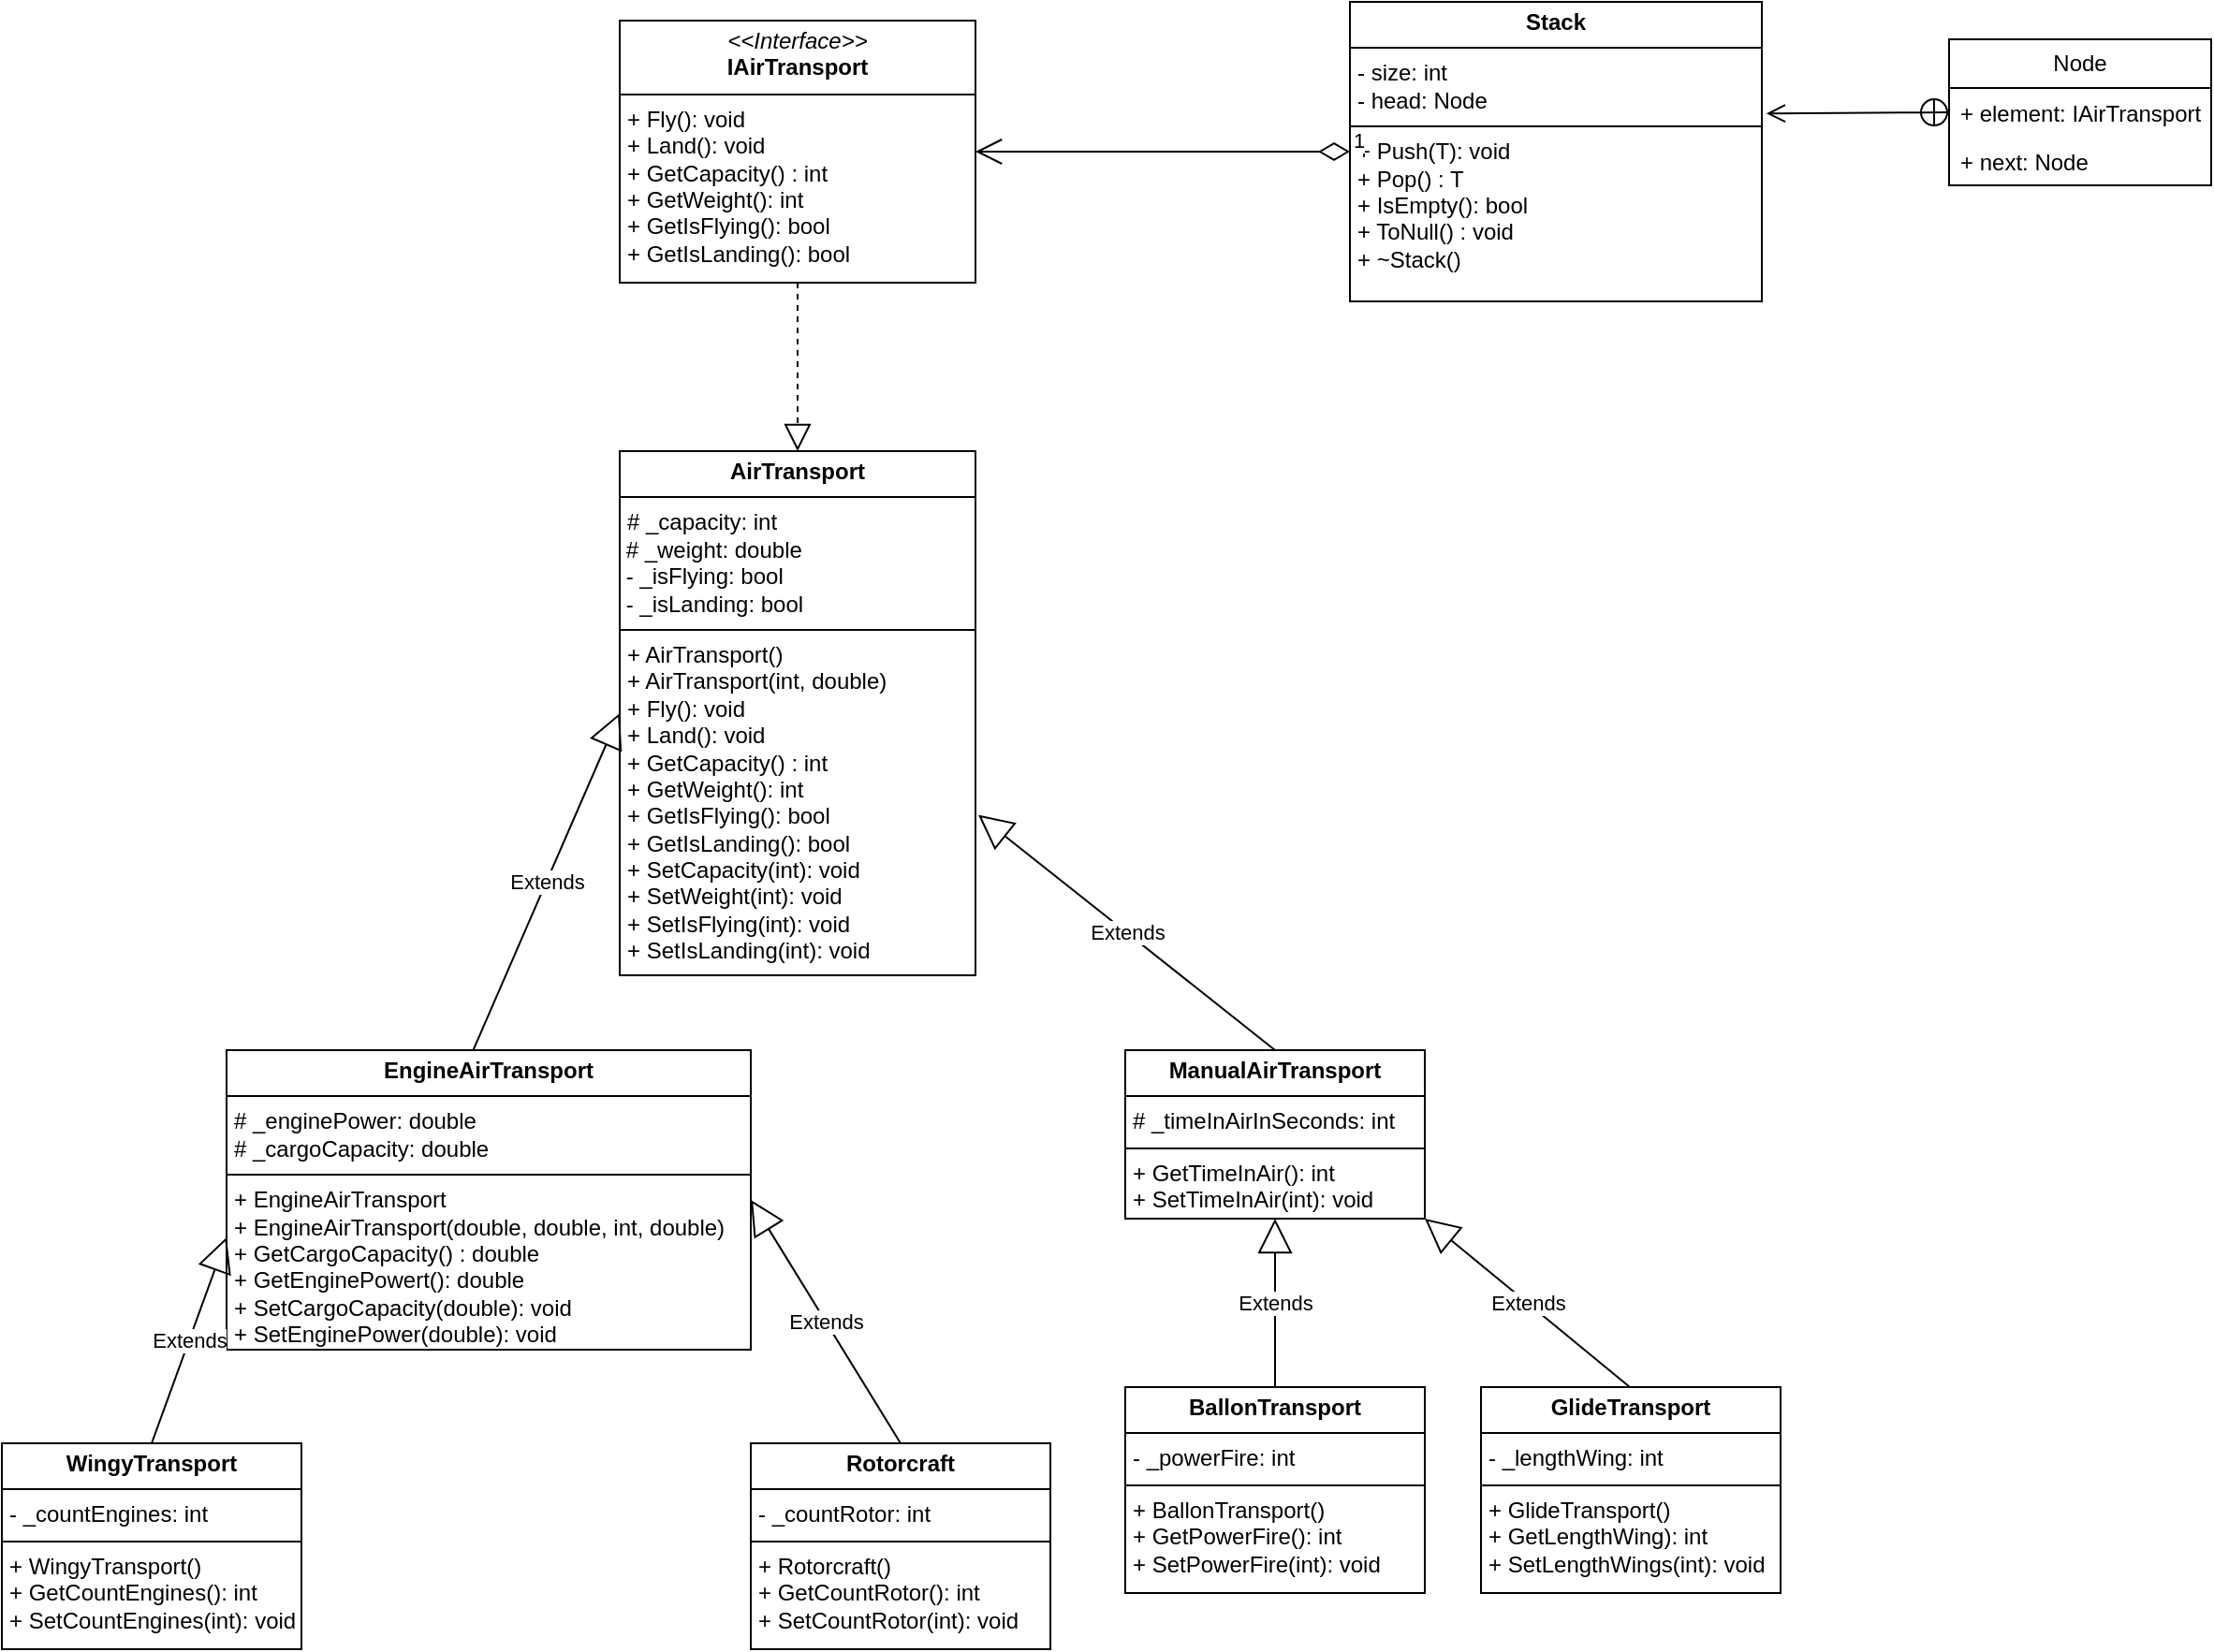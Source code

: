 <mxfile version="24.0.4" type="device">
  <diagram id="C5RBs43oDa-KdzZeNtuy" name="Page-1">
    <mxGraphModel dx="1167" dy="690" grid="1" gridSize="10" guides="1" tooltips="1" connect="1" arrows="1" fold="1" page="1" pageScale="1" pageWidth="827" pageHeight="1169" math="0" shadow="0">
      <root>
        <mxCell id="WIyWlLk6GJQsqaUBKTNV-0" />
        <mxCell id="WIyWlLk6GJQsqaUBKTNV-1" parent="WIyWlLk6GJQsqaUBKTNV-0" />
        <mxCell id="ae4CIs4Ke_tKLlUJFNcU-1" value="&lt;p style=&quot;margin:0px;margin-top:4px;text-align:center;&quot;&gt;&lt;i&gt;&amp;lt;&amp;lt;Interface&amp;gt;&amp;gt;&lt;/i&gt;&lt;br&gt;&lt;b&gt;IAirTransport&lt;/b&gt;&lt;/p&gt;&lt;hr size=&quot;1&quot; style=&quot;border-style:solid;&quot;&gt;&lt;p style=&quot;margin:0px;margin-left:4px;&quot;&gt;+ Fly(): void&lt;br&gt;+ Land(): void&lt;/p&gt;&lt;p style=&quot;margin:0px;margin-left:4px;&quot;&gt;+ GetCapacity() : int&lt;/p&gt;&lt;p style=&quot;margin:0px;margin-left:4px;&quot;&gt;+ GetWeight(): int&lt;/p&gt;&lt;p style=&quot;margin:0px;margin-left:4px;&quot;&gt;+ GetIsFlying(): bool&lt;/p&gt;&lt;p style=&quot;margin:0px;margin-left:4px;&quot;&gt;+ GetIsLanding(): bool&lt;/p&gt;" style="verticalAlign=top;align=left;overflow=fill;html=1;whiteSpace=wrap;" parent="WIyWlLk6GJQsqaUBKTNV-1" vertex="1">
          <mxGeometry x="330" y="180" width="190" height="140" as="geometry" />
        </mxCell>
        <mxCell id="ae4CIs4Ke_tKLlUJFNcU-6" value="&lt;p style=&quot;margin:0px;margin-top:4px;text-align:center;&quot;&gt;&lt;b&gt;AirTransport&lt;/b&gt;&lt;/p&gt;&lt;hr size=&quot;1&quot; style=&quot;border-style:solid;&quot;&gt;&lt;p style=&quot;margin:0px;margin-left:4px;&quot;&gt;# _capacity: int&lt;/p&gt;&amp;nbsp;# _weight: double&lt;div&gt;&amp;nbsp;- _isFlying: bool&lt;/div&gt;&lt;div&gt;&amp;nbsp;- _isLanding: bool&lt;br&gt;&lt;hr size=&quot;1&quot; style=&quot;border-style:solid;&quot;&gt;&lt;p style=&quot;margin: 0px 0px 0px 4px;&quot;&gt;+ AirTransport()&lt;/p&gt;&lt;p style=&quot;margin: 0px 0px 0px 4px;&quot;&gt;+ AirTransport(int, double)&lt;/p&gt;&lt;p style=&quot;margin: 0px 0px 0px 4px;&quot;&gt;+ Fly(): void&lt;br&gt;+ Land(): void&lt;/p&gt;&lt;p style=&quot;margin: 0px 0px 0px 4px;&quot;&gt;+ GetCapacity() : int&lt;/p&gt;&lt;p style=&quot;margin: 0px 0px 0px 4px;&quot;&gt;+ GetWeight(): int&lt;/p&gt;&lt;p style=&quot;margin: 0px 0px 0px 4px;&quot;&gt;+ GetIsFlying(): bool&lt;/p&gt;&lt;p style=&quot;margin: 0px 0px 0px 4px;&quot;&gt;+ GetIsLanding(): bool&lt;/p&gt;&lt;p style=&quot;margin: 0px 0px 0px 4px;&quot;&gt;+ SetCapacity(int): void&lt;/p&gt;&lt;p style=&quot;margin: 0px 0px 0px 4px;&quot;&gt;+ SetWeight(int): void&lt;/p&gt;&lt;p style=&quot;margin: 0px 0px 0px 4px;&quot;&gt;+ SetIsFlying(int): void&lt;/p&gt;&lt;p style=&quot;margin: 0px 0px 0px 4px;&quot;&gt;+ SetIsLanding(int): void&lt;/p&gt;&lt;/div&gt;" style="verticalAlign=top;align=left;overflow=fill;html=1;whiteSpace=wrap;" parent="WIyWlLk6GJQsqaUBKTNV-1" vertex="1">
          <mxGeometry x="330" y="410" width="190" height="280" as="geometry" />
        </mxCell>
        <mxCell id="ae4CIs4Ke_tKLlUJFNcU-7" value="" style="endArrow=block;dashed=1;endFill=0;endSize=12;html=1;rounded=0;exitX=0.5;exitY=1;exitDx=0;exitDy=0;entryX=0.5;entryY=0;entryDx=0;entryDy=0;" parent="WIyWlLk6GJQsqaUBKTNV-1" source="ae4CIs4Ke_tKLlUJFNcU-1" target="ae4CIs4Ke_tKLlUJFNcU-6" edge="1">
          <mxGeometry width="160" relative="1" as="geometry">
            <mxPoint x="110" y="350" as="sourcePoint" />
            <mxPoint x="530" y="350" as="targetPoint" />
          </mxGeometry>
        </mxCell>
        <mxCell id="ae4CIs4Ke_tKLlUJFNcU-8" value="&lt;p style=&quot;margin:0px;margin-top:4px;text-align:center;&quot;&gt;&lt;b&gt;EngineAirTransport&lt;/b&gt;&lt;/p&gt;&lt;hr size=&quot;1&quot; style=&quot;border-style:solid;&quot;&gt;&lt;p style=&quot;margin:0px;margin-left:4px;&quot;&gt;# _enginePower: double&lt;/p&gt;&lt;p style=&quot;margin:0px;margin-left:4px;&quot;&gt;# _cargoCapacity: double&lt;/p&gt;&lt;hr size=&quot;1&quot; style=&quot;border-style:solid;&quot;&gt;&lt;p style=&quot;margin: 0px 0px 0px 4px;&quot;&gt;+&amp;nbsp;&lt;span style=&quot;background-color: initial; text-align: center;&quot;&gt;EngineAirTransport&lt;/span&gt;&lt;/p&gt;&lt;p style=&quot;margin: 0px 0px 0px 4px;&quot;&gt;&lt;span style=&quot;background-color: initial; text-align: center;&quot;&gt;+&amp;nbsp;&lt;/span&gt;&lt;span style=&quot;text-align: center; background-color: initial;&quot;&gt;EngineAirTransport(double, double, int, double)&lt;/span&gt;&lt;/p&gt;&lt;p style=&quot;margin: 0px 0px 0px 4px;&quot;&gt;+ GetCargoCapacity() : double&lt;/p&gt;&lt;p style=&quot;margin: 0px 0px 0px 4px;&quot;&gt;+ GetEnginePowert(): double&lt;/p&gt;&lt;p style=&quot;margin: 0px 0px 0px 4px;&quot;&gt;+ SetCargoCapacity(double): void&lt;/p&gt;&lt;p style=&quot;margin: 0px 0px 0px 4px;&quot;&gt;+ SetEnginePower(double): void&lt;/p&gt;" style="verticalAlign=top;align=left;overflow=fill;html=1;whiteSpace=wrap;" parent="WIyWlLk6GJQsqaUBKTNV-1" vertex="1">
          <mxGeometry x="120" y="730" width="280" height="160" as="geometry" />
        </mxCell>
        <mxCell id="ae4CIs4Ke_tKLlUJFNcU-9" value="Extends" style="endArrow=block;endSize=16;endFill=0;html=1;rounded=0;exitX=0.5;exitY=0;exitDx=0;exitDy=0;entryX=0;entryY=0.625;entryDx=0;entryDy=0;entryPerimeter=0;" parent="WIyWlLk6GJQsqaUBKTNV-1" source="ae4CIs4Ke_tKLlUJFNcU-14" target="ae4CIs4Ke_tKLlUJFNcU-8" edge="1">
          <mxGeometry width="160" relative="1" as="geometry">
            <mxPoint x="350" y="950" as="sourcePoint" />
            <mxPoint x="110" y="910" as="targetPoint" />
          </mxGeometry>
        </mxCell>
        <mxCell id="ae4CIs4Ke_tKLlUJFNcU-10" value="&lt;p style=&quot;margin:0px;margin-top:4px;text-align:center;&quot;&gt;&lt;b&gt;ManualAirTransport&lt;/b&gt;&lt;/p&gt;&lt;hr size=&quot;1&quot; style=&quot;border-style:solid;&quot;&gt;&lt;p style=&quot;margin:0px;margin-left:4px;&quot;&gt;# _timeInAirInSeconds: int&lt;/p&gt;&lt;hr size=&quot;1&quot; style=&quot;border-style:solid;&quot;&gt;&lt;p style=&quot;margin: 0px 0px 0px 4px;&quot;&gt;+ GetTimeInAir(): int&lt;/p&gt;&lt;p style=&quot;margin: 0px 0px 0px 4px;&quot;&gt;+ SetTimeInAir(int): void&lt;/p&gt;" style="verticalAlign=top;align=left;overflow=fill;html=1;whiteSpace=wrap;" parent="WIyWlLk6GJQsqaUBKTNV-1" vertex="1">
          <mxGeometry x="600" y="730" width="160" height="90" as="geometry" />
        </mxCell>
        <mxCell id="ae4CIs4Ke_tKLlUJFNcU-11" value="Extends" style="endArrow=block;endSize=16;endFill=0;html=1;rounded=0;entryX=1.008;entryY=0.694;entryDx=0;entryDy=0;exitX=0.5;exitY=0;exitDx=0;exitDy=0;entryPerimeter=0;" parent="WIyWlLk6GJQsqaUBKTNV-1" source="ae4CIs4Ke_tKLlUJFNcU-10" target="ae4CIs4Ke_tKLlUJFNcU-6" edge="1">
          <mxGeometry width="160" relative="1" as="geometry">
            <mxPoint x="640" y="700" as="sourcePoint" />
            <mxPoint x="840" y="590" as="targetPoint" />
          </mxGeometry>
        </mxCell>
        <mxCell id="ae4CIs4Ke_tKLlUJFNcU-14" value="&lt;p style=&quot;margin:0px;margin-top:4px;text-align:center;&quot;&gt;&lt;b&gt;WingyTransport&lt;/b&gt;&lt;br&gt;&lt;/p&gt;&lt;hr size=&quot;1&quot; style=&quot;border-style:solid;&quot;&gt;&lt;p style=&quot;margin:0px;margin-left:4px;&quot;&gt;- _countEngines: int&lt;/p&gt;&lt;hr size=&quot;1&quot; style=&quot;border-style:solid;&quot;&gt;&lt;p style=&quot;margin: 0px 0px 0px 4px;&quot;&gt;+&amp;nbsp;&lt;span style=&quot;background-color: initial; text-align: center;&quot;&gt;WingyTransport()&lt;/span&gt;&lt;/p&gt;&lt;p style=&quot;margin: 0px 0px 0px 4px;&quot;&gt;+ GetCountEngines(): int&lt;/p&gt;&lt;p style=&quot;margin: 0px 0px 0px 4px;&quot;&gt;+ SetCountEngines(int): void&lt;/p&gt;" style="verticalAlign=top;align=left;overflow=fill;html=1;whiteSpace=wrap;" parent="WIyWlLk6GJQsqaUBKTNV-1" vertex="1">
          <mxGeometry y="940" width="160" height="110" as="geometry" />
        </mxCell>
        <mxCell id="ae4CIs4Ke_tKLlUJFNcU-15" value="&lt;p style=&quot;margin:0px;margin-top:4px;text-align:center;&quot;&gt;&lt;b&gt;Rotorcraft&lt;/b&gt;&lt;br&gt;&lt;/p&gt;&lt;hr size=&quot;1&quot; style=&quot;border-style:solid;&quot;&gt;&lt;p style=&quot;margin:0px;margin-left:4px;&quot;&gt;- _countRotor: int&lt;/p&gt;&lt;hr size=&quot;1&quot; style=&quot;border-style:solid;&quot;&gt;&lt;p style=&quot;margin: 0px 0px 0px 4px;&quot;&gt;&lt;span style=&quot;background-color: initial;&quot;&gt;+&amp;nbsp;&lt;/span&gt;&lt;span style=&quot;background-color: initial; text-align: left;&quot;&gt;Rotorcraft()&lt;/span&gt;&lt;br&gt;&lt;/p&gt;&lt;p style=&quot;margin: 0px 0px 0px 4px;&quot;&gt;+ GetCountRotor(): int&lt;/p&gt;&lt;p style=&quot;margin: 0px 0px 0px 4px;&quot;&gt;+ SetCountRotor(int): void&lt;/p&gt;" style="verticalAlign=top;align=left;overflow=fill;html=1;whiteSpace=wrap;" parent="WIyWlLk6GJQsqaUBKTNV-1" vertex="1">
          <mxGeometry x="400" y="940" width="160" height="110" as="geometry" />
        </mxCell>
        <mxCell id="ae4CIs4Ke_tKLlUJFNcU-16" value="Extends" style="endArrow=block;endSize=16;endFill=0;html=1;rounded=0;exitX=0.5;exitY=0;exitDx=0;exitDy=0;entryX=1;entryY=0.5;entryDx=0;entryDy=0;" parent="WIyWlLk6GJQsqaUBKTNV-1" source="ae4CIs4Ke_tKLlUJFNcU-15" target="ae4CIs4Ke_tKLlUJFNcU-8" edge="1">
          <mxGeometry width="160" relative="1" as="geometry">
            <mxPoint x="480" y="950" as="sourcePoint" />
            <mxPoint x="530" y="830" as="targetPoint" />
          </mxGeometry>
        </mxCell>
        <mxCell id="ae4CIs4Ke_tKLlUJFNcU-17" value="Extends" style="endArrow=block;endSize=16;endFill=0;html=1;rounded=0;entryX=0;entryY=0.5;entryDx=0;entryDy=0;exitX=0.47;exitY=0.002;exitDx=0;exitDy=0;exitPerimeter=0;" parent="WIyWlLk6GJQsqaUBKTNV-1" source="ae4CIs4Ke_tKLlUJFNcU-8" target="ae4CIs4Ke_tKLlUJFNcU-6" edge="1">
          <mxGeometry width="160" relative="1" as="geometry">
            <mxPoint x="278" y="711" as="sourcePoint" />
            <mxPoint x="120" y="585" as="targetPoint" />
          </mxGeometry>
        </mxCell>
        <mxCell id="ae4CIs4Ke_tKLlUJFNcU-18" value="&lt;p style=&quot;margin:0px;margin-top:4px;text-align:center;&quot;&gt;&lt;b&gt;BallonTransport&lt;/b&gt;&lt;br&gt;&lt;/p&gt;&lt;hr size=&quot;1&quot; style=&quot;border-style:solid;&quot;&gt;&lt;p style=&quot;margin:0px;margin-left:4px;&quot;&gt;- _powerFire: int&lt;/p&gt;&lt;hr size=&quot;1&quot; style=&quot;border-style:solid;&quot;&gt;&lt;p style=&quot;margin: 0px 0px 0px 4px;&quot;&gt;&lt;span style=&quot;background-color: initial;&quot;&gt;+&amp;nbsp;&lt;/span&gt;&lt;span style=&quot;background-color: initial; text-align: left;&quot;&gt;BallonTransport()&lt;/span&gt;&lt;br&gt;&lt;/p&gt;&lt;p style=&quot;margin: 0px 0px 0px 4px;&quot;&gt;+ GetPowerFire(): int&lt;/p&gt;&lt;p style=&quot;margin: 0px 0px 0px 4px;&quot;&gt;+ SetPowerFire(int): void&lt;/p&gt;" style="verticalAlign=top;align=left;overflow=fill;html=1;whiteSpace=wrap;" parent="WIyWlLk6GJQsqaUBKTNV-1" vertex="1">
          <mxGeometry x="600" y="910" width="160" height="110" as="geometry" />
        </mxCell>
        <mxCell id="ae4CIs4Ke_tKLlUJFNcU-20" value="Extends" style="endArrow=block;endSize=16;endFill=0;html=1;rounded=0;exitX=0.5;exitY=0;exitDx=0;exitDy=0;entryX=0.5;entryY=1;entryDx=0;entryDy=0;" parent="WIyWlLk6GJQsqaUBKTNV-1" source="ae4CIs4Ke_tKLlUJFNcU-18" target="ae4CIs4Ke_tKLlUJFNcU-10" edge="1">
          <mxGeometry width="160" relative="1" as="geometry">
            <mxPoint x="590" y="910" as="sourcePoint" />
            <mxPoint x="510" y="780" as="targetPoint" />
          </mxGeometry>
        </mxCell>
        <mxCell id="iK00YrR7jd9jxTGtyuHm-1" value="&lt;p style=&quot;margin:0px;margin-top:4px;text-align:center;&quot;&gt;&lt;b&gt;Stack&lt;/b&gt;&lt;/p&gt;&lt;hr size=&quot;1&quot; style=&quot;border-style:solid;&quot;&gt;&lt;p style=&quot;margin:0px;margin-left:4px;&quot;&gt;- size: int&lt;/p&gt;&lt;p style=&quot;margin:0px;margin-left:4px;&quot;&gt;- head: Node&lt;/p&gt;&lt;hr size=&quot;1&quot; style=&quot;border-style:solid;&quot;&gt;&lt;p style=&quot;margin: 0px 0px 0px 4px;&quot;&gt;+ Push(T): void&lt;/p&gt;&lt;p style=&quot;margin: 0px 0px 0px 4px;&quot;&gt;+ Pop() : T&lt;/p&gt;&lt;p style=&quot;margin: 0px 0px 0px 4px;&quot;&gt;+ IsEmpty(): bool&lt;/p&gt;&lt;p style=&quot;margin: 0px 0px 0px 4px;&quot;&gt;+ ToNull() : void&lt;/p&gt;&lt;p style=&quot;margin: 0px 0px 0px 4px;&quot;&gt;+ ~Stack()&lt;/p&gt;" style="verticalAlign=top;align=left;overflow=fill;html=1;whiteSpace=wrap;" parent="WIyWlLk6GJQsqaUBKTNV-1" vertex="1">
          <mxGeometry x="720" y="170" width="220" height="160" as="geometry" />
        </mxCell>
        <mxCell id="iK00YrR7jd9jxTGtyuHm-2" value="1" style="endArrow=open;html=1;endSize=12;startArrow=diamondThin;startSize=14;startFill=0;edgeStyle=orthogonalEdgeStyle;align=left;verticalAlign=bottom;rounded=0;entryX=1;entryY=0.5;entryDx=0;entryDy=0;exitX=0;exitY=0.5;exitDx=0;exitDy=0;" parent="WIyWlLk6GJQsqaUBKTNV-1" source="iK00YrR7jd9jxTGtyuHm-1" target="ae4CIs4Ke_tKLlUJFNcU-1" edge="1">
          <mxGeometry x="-1" y="3" relative="1" as="geometry">
            <mxPoint x="630" y="340" as="sourcePoint" />
            <mxPoint x="790" y="340" as="targetPoint" />
          </mxGeometry>
        </mxCell>
        <mxCell id="UEArXkQGa8ry8XXrJQ72-1" value="Node" style="swimlane;fontStyle=0;childLayout=stackLayout;horizontal=1;startSize=26;fillColor=none;horizontalStack=0;resizeParent=1;resizeParentMax=0;resizeLast=0;collapsible=1;marginBottom=0;whiteSpace=wrap;html=1;" parent="WIyWlLk6GJQsqaUBKTNV-1" vertex="1">
          <mxGeometry x="1040" y="190" width="140" height="78" as="geometry">
            <mxRectangle x="1010" y="500" width="90" height="30" as="alternateBounds" />
          </mxGeometry>
        </mxCell>
        <mxCell id="UEArXkQGa8ry8XXrJQ72-2" value="+ element: IAirTransport" style="text;strokeColor=none;fillColor=none;align=left;verticalAlign=top;spacingLeft=4;spacingRight=4;overflow=hidden;rotatable=0;points=[[0,0.5],[1,0.5]];portConstraint=eastwest;whiteSpace=wrap;html=1;" parent="UEArXkQGa8ry8XXrJQ72-1" vertex="1">
          <mxGeometry y="26" width="140" height="26" as="geometry" />
        </mxCell>
        <mxCell id="UEArXkQGa8ry8XXrJQ72-3" value="+ next: Node" style="text;strokeColor=none;fillColor=none;align=left;verticalAlign=top;spacingLeft=4;spacingRight=4;overflow=hidden;rotatable=0;points=[[0,0.5],[1,0.5]];portConstraint=eastwest;whiteSpace=wrap;html=1;" parent="UEArXkQGa8ry8XXrJQ72-1" vertex="1">
          <mxGeometry y="52" width="140" height="26" as="geometry" />
        </mxCell>
        <mxCell id="UEArXkQGa8ry8XXrJQ72-5" value="" style="endArrow=open;startArrow=circlePlus;endFill=0;startFill=0;endSize=8;html=1;rounded=0;entryX=1.011;entryY=0.373;entryDx=0;entryDy=0;entryPerimeter=0;exitX=0;exitY=0.5;exitDx=0;exitDy=0;" parent="WIyWlLk6GJQsqaUBKTNV-1" target="iK00YrR7jd9jxTGtyuHm-1" edge="1" source="UEArXkQGa8ry8XXrJQ72-2">
          <mxGeometry width="160" relative="1" as="geometry">
            <mxPoint x="1040" y="215" as="sourcePoint" />
            <mxPoint x="980" y="240" as="targetPoint" />
          </mxGeometry>
        </mxCell>
        <mxCell id="Jg8qVFf-2QA4B_uZWjiv-0" value="&lt;p style=&quot;margin:0px;margin-top:4px;text-align:center;&quot;&gt;&lt;b&gt;GlideTransport&lt;/b&gt;&lt;/p&gt;&lt;hr size=&quot;1&quot; style=&quot;border-style:solid;&quot;&gt;&lt;p style=&quot;margin:0px;margin-left:4px;&quot;&gt;- _lengthWing: int&lt;/p&gt;&lt;hr size=&quot;1&quot; style=&quot;border-style:solid;&quot;&gt;&lt;p style=&quot;margin: 0px 0px 0px 4px;&quot;&gt;&lt;span style=&quot;background-color: initial;&quot;&gt;+&amp;nbsp;&lt;/span&gt;&lt;span style=&quot;text-align: center;&quot;&gt;GlideTransport&lt;/span&gt;&lt;span style=&quot;background-color: initial; text-align: left;&quot;&gt;()&lt;/span&gt;&lt;br&gt;&lt;/p&gt;&lt;p style=&quot;margin: 0px 0px 0px 4px;&quot;&gt;+ GetLengthWing): int&lt;/p&gt;&lt;p style=&quot;margin: 0px 0px 0px 4px;&quot;&gt;+ SetLengthWings(int): void&lt;/p&gt;" style="verticalAlign=top;align=left;overflow=fill;html=1;whiteSpace=wrap;" parent="WIyWlLk6GJQsqaUBKTNV-1" vertex="1">
          <mxGeometry x="790" y="910" width="160" height="110" as="geometry" />
        </mxCell>
        <mxCell id="Jg8qVFf-2QA4B_uZWjiv-1" value="Extends" style="endArrow=block;endSize=16;endFill=0;html=1;rounded=0;exitX=0.5;exitY=0;exitDx=0;exitDy=0;entryX=1;entryY=1;entryDx=0;entryDy=0;" parent="WIyWlLk6GJQsqaUBKTNV-1" target="ae4CIs4Ke_tKLlUJFNcU-10" edge="1">
          <mxGeometry width="160" relative="1" as="geometry">
            <mxPoint x="869.5" y="910" as="sourcePoint" />
            <mxPoint x="869.5" y="820" as="targetPoint" />
          </mxGeometry>
        </mxCell>
      </root>
    </mxGraphModel>
  </diagram>
</mxfile>
